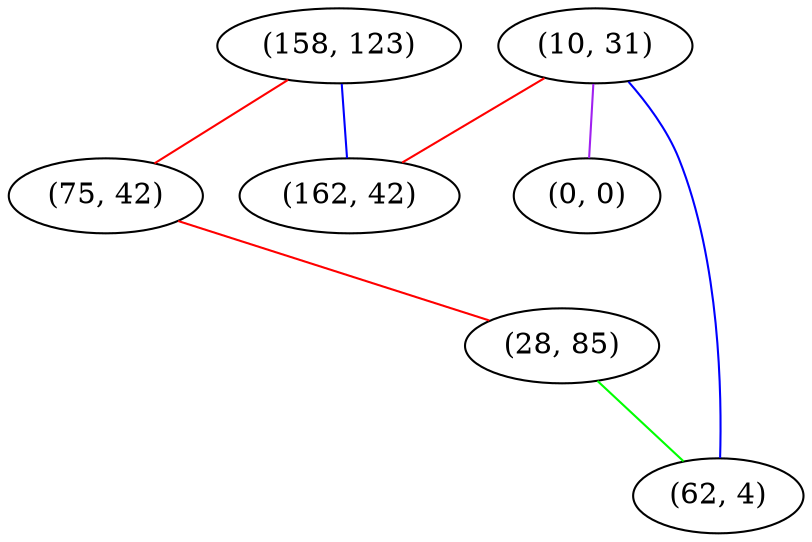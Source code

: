 graph "" {
"(158, 123)";
"(10, 31)";
"(75, 42)";
"(0, 0)";
"(162, 42)";
"(28, 85)";
"(62, 4)";
"(158, 123)" -- "(75, 42)"  [color=red, key=0, weight=1];
"(158, 123)" -- "(162, 42)"  [color=blue, key=0, weight=3];
"(10, 31)" -- "(62, 4)"  [color=blue, key=0, weight=3];
"(10, 31)" -- "(0, 0)"  [color=purple, key=0, weight=4];
"(10, 31)" -- "(162, 42)"  [color=red, key=0, weight=1];
"(75, 42)" -- "(28, 85)"  [color=red, key=0, weight=1];
"(28, 85)" -- "(62, 4)"  [color=green, key=0, weight=2];
}
